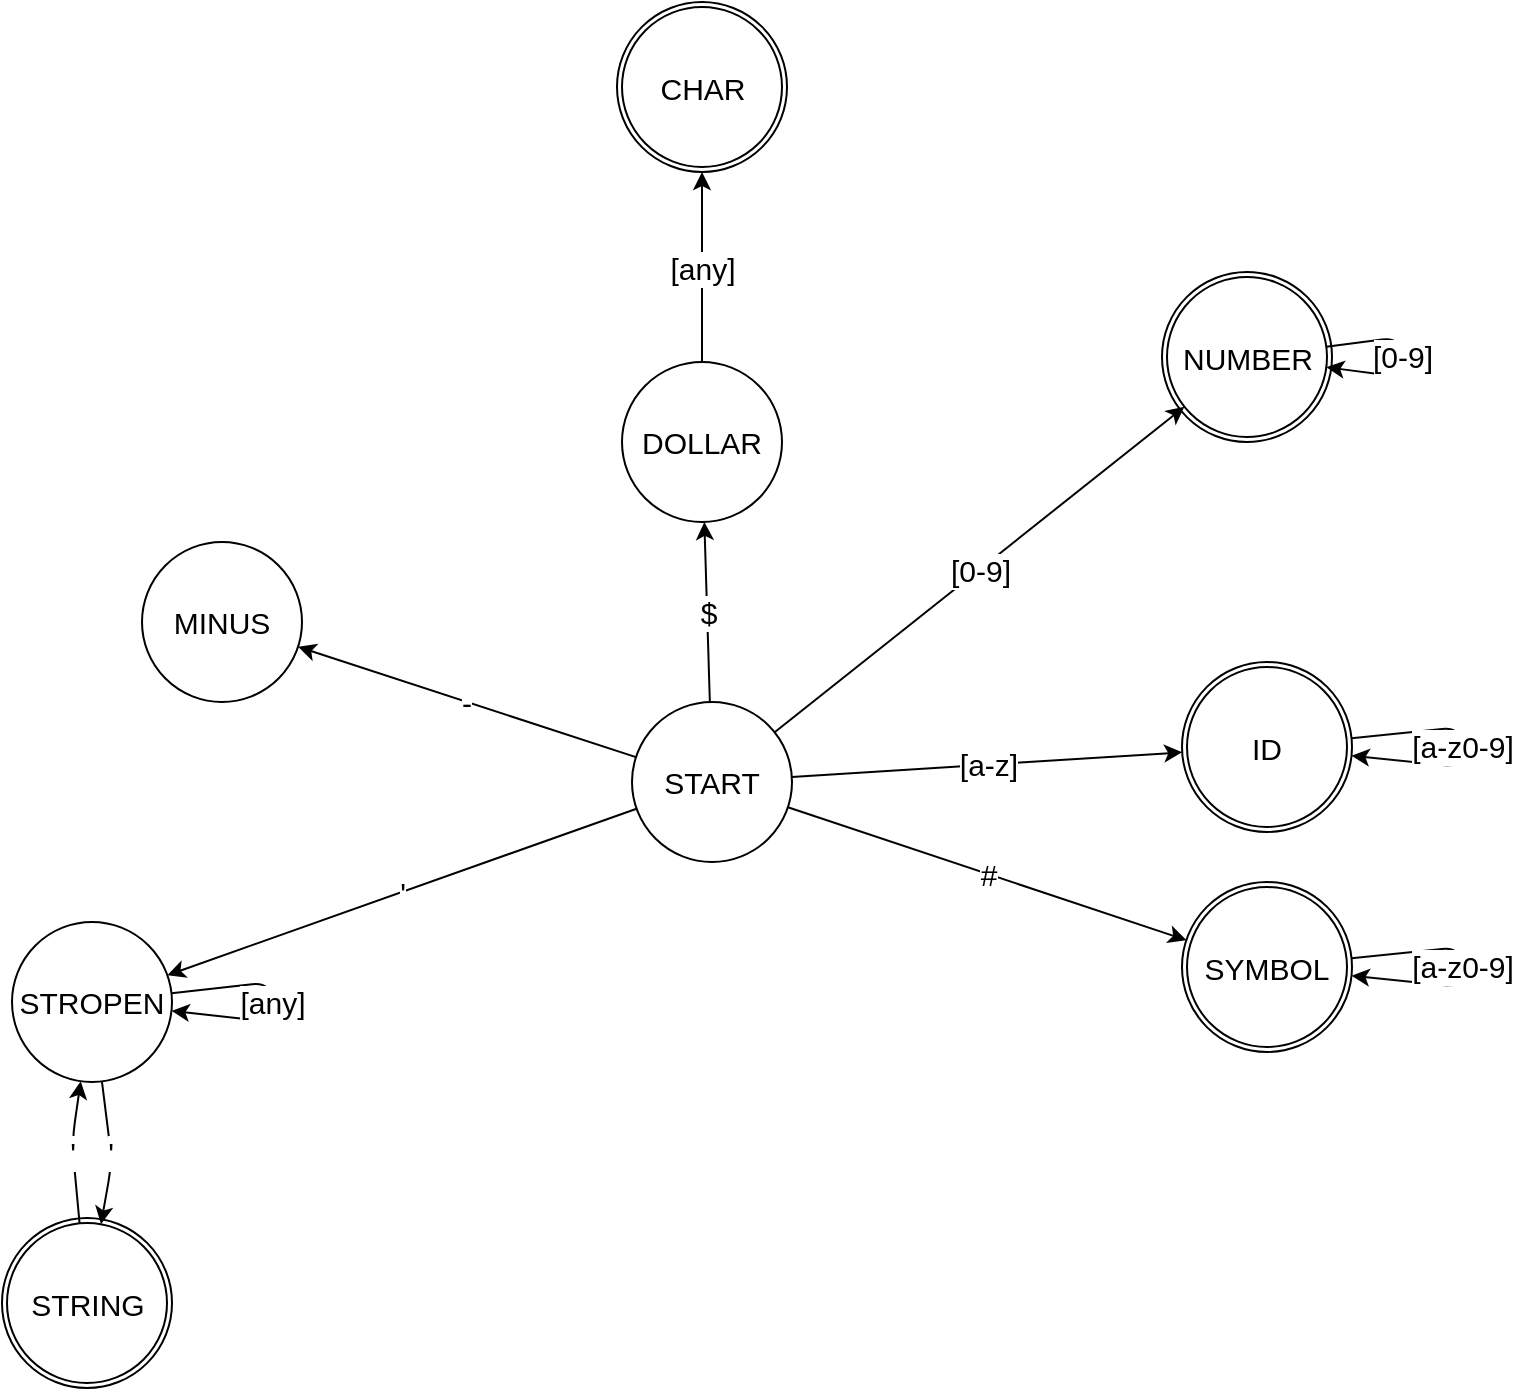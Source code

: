 <mxfile>
    <diagram id="55LnbDlsFnv04p-Imzg5" name="Page-1">
        <mxGraphModel dx="680" dy="920" grid="1" gridSize="10" guides="1" tooltips="1" connect="1" arrows="1" fold="1" page="1" pageScale="1" pageWidth="850" pageHeight="1100" math="0" shadow="0">
            <root>
                <mxCell id="0"/>
                <mxCell id="1" parent="0"/>
                <mxCell id="4" value="[a-z]" style="edgeStyle=none;html=1;fontSize=15;" parent="1" source="2" target="42" edge="1">
                    <mxGeometry relative="1" as="geometry">
                        <mxPoint x="198.847" y="380.678" as="targetPoint"/>
                    </mxGeometry>
                </mxCell>
                <mxCell id="9" value="$" style="edgeStyle=none;html=1;labelBorderColor=none;spacing=2;spacingTop=0;fontSize=15;" parent="1" source="2" target="8" edge="1">
                    <mxGeometry relative="1" as="geometry"/>
                </mxCell>
                <mxCell id="52" value="-" style="edgeStyle=none;shape=connector;rounded=1;sketch=0;jumpStyle=none;html=1;shadow=0;labelBackgroundColor=default;labelBorderColor=none;fontFamily=Helvetica;fontSize=15;fontColor=default;endArrow=classic;startSize=6;sourcePerimeterSpacing=0;strokeColor=default;jumpSize=12;" parent="1" source="2" target="51" edge="1">
                    <mxGeometry relative="1" as="geometry"/>
                </mxCell>
                <mxCell id="71" value="[0-9]" style="edgeStyle=none;shape=connector;rounded=1;sketch=0;jumpStyle=none;html=1;shadow=0;labelBackgroundColor=default;labelBorderColor=none;fontFamily=Helvetica;fontSize=15;fontColor=default;endArrow=classic;startSize=6;sourcePerimeterSpacing=0;strokeColor=default;" parent="1" source="2" target="67" edge="1">
                    <mxGeometry relative="1" as="geometry"/>
                </mxCell>
                <mxCell id="74" value="'" style="edgeStyle=none;shape=connector;rounded=1;sketch=0;jumpStyle=none;jumpSize=12;html=1;shadow=0;labelBackgroundColor=default;labelBorderColor=none;fontFamily=Helvetica;fontSize=15;fontColor=default;endArrow=classic;startSize=6;sourcePerimeterSpacing=0;strokeColor=default;" parent="1" source="2" target="73" edge="1">
                    <mxGeometry relative="1" as="geometry"/>
                </mxCell>
                <mxCell id="89" value="#" style="edgeStyle=none;html=1;fontSize=15;" edge="1" parent="1" source="2" target="87">
                    <mxGeometry relative="1" as="geometry"/>
                </mxCell>
                <mxCell id="2" value="START" style="ellipse;whiteSpace=wrap;html=1;aspect=fixed;fontSize=15;" parent="1" vertex="1">
                    <mxGeometry x="385" y="390" width="80" height="80" as="geometry"/>
                </mxCell>
                <mxCell id="38" value="[any]" style="edgeStyle=none;shape=connector;rounded=1;html=1;labelBackgroundColor=default;fontFamily=Helvetica;fontSize=15;fontColor=default;endArrow=classic;strokeColor=default;" parent="1" source="8" target="37" edge="1">
                    <mxGeometry relative="1" as="geometry"/>
                </mxCell>
                <mxCell id="8" value="&lt;font style=&quot;font-size: 15px&quot;&gt;DOLLAR&lt;/font&gt;" style="ellipse;whiteSpace=wrap;html=1;aspect=fixed;" parent="1" vertex="1">
                    <mxGeometry x="380" y="220" width="80" height="80" as="geometry"/>
                </mxCell>
                <mxCell id="35" value="" style="group;fontFamily=Helvetica;fontSize=15;fontColor=default;strokeColor=none;fillColor=default;html=1;" parent="1" vertex="1" connectable="0">
                    <mxGeometry x="377.5" y="40" width="85" height="85" as="geometry"/>
                </mxCell>
                <mxCell id="36" value="" style="ellipse;whiteSpace=wrap;html=1;aspect=fixed;fillColor=default;gradientColor=none;fontFamily=Helvetica;fontSize=15;fontColor=default;strokeColor=default;" parent="35" vertex="1">
                    <mxGeometry x="2.5" y="2.5" width="80" height="80" as="geometry"/>
                </mxCell>
                <mxCell id="37" value="CHAR" style="ellipse;whiteSpace=wrap;html=1;aspect=fixed;fillColor=none;gradientColor=none;fontFamily=Helvetica;fontSize=15;fontColor=default;strokeColor=default;" parent="35" vertex="1">
                    <mxGeometry width="85" height="85" as="geometry"/>
                </mxCell>
                <mxCell id="40" value="" style="group;fontFamily=Helvetica;fontSize=15;fontColor=default;strokeColor=none;fillColor=none;html=1;imageAspect=1;absoluteArcSize=0;autosize=0;" parent="1" vertex="1" connectable="0">
                    <mxGeometry x="660" y="370" width="85" height="85" as="geometry"/>
                </mxCell>
                <mxCell id="41" value="" style="ellipse;whiteSpace=wrap;html=1;aspect=fixed;fillColor=default;gradientColor=none;fontFamily=Helvetica;fontSize=15;fontColor=default;strokeColor=default;" parent="40" vertex="1">
                    <mxGeometry x="2.5" y="2.5" width="80" height="80" as="geometry"/>
                </mxCell>
                <mxCell id="42" value="ID" style="ellipse;whiteSpace=wrap;html=1;aspect=fixed;fillColor=none;gradientColor=none;fontFamily=Helvetica;fontSize=15;fontColor=default;strokeColor=default;" parent="40" vertex="1">
                    <mxGeometry width="85" height="85" as="geometry"/>
                </mxCell>
                <mxCell id="43" value="[a-z0-9]" style="edgeStyle=none;shape=connector;html=1;labelBackgroundColor=default;labelBorderColor=none;fontFamily=Helvetica;fontSize=15;fontColor=default;endArrow=classic;strokeColor=default;orthogonalLoop=0;backgroundOutline=0;arcSize=20;fillOpacity=100;strokeOpacity=98;rounded=1;startSize=6;sourcePerimeterSpacing=0;jumpStyle=none;shadow=0;sketch=0;" parent="40" source="42" target="42" edge="1">
                    <mxGeometry relative="1" as="geometry">
                        <Array as="points">
                            <mxPoint x="140" y="43"/>
                        </Array>
                    </mxGeometry>
                </mxCell>
                <mxCell id="51" value="MINUS" style="ellipse;whiteSpace=wrap;html=1;aspect=fixed;fillColor=default;gradientColor=none;pointerEvents=0;fontFamily=Helvetica;fontSize=15;fontColor=default;" parent="1" vertex="1">
                    <mxGeometry x="140" y="310" width="80" height="80" as="geometry"/>
                </mxCell>
                <mxCell id="66" value="" style="group;pointerEvents=0;fontFamily=Helvetica;fontSize=15;fontColor=default;fillColor=none;gradientColor=none;html=1;" parent="1" vertex="1" connectable="0">
                    <mxGeometry x="650" y="175" width="85" height="85" as="geometry"/>
                </mxCell>
                <mxCell id="67" value="NUMBER" style="ellipse;whiteSpace=wrap;html=1;aspect=fixed;fillColor=default;gradientColor=none;pointerEvents=0;fontFamily=Helvetica;fontSize=15;fontColor=default;" parent="66" vertex="1">
                    <mxGeometry x="2.5" y="2.5" width="80" height="80" as="geometry"/>
                </mxCell>
                <mxCell id="68" value="" style="ellipse;whiteSpace=wrap;html=1;aspect=fixed;fillColor=none;gradientColor=none;pointerEvents=0;fontFamily=Helvetica;fontSize=15;fontColor=default;" parent="66" vertex="1">
                    <mxGeometry width="85" height="85" as="geometry"/>
                </mxCell>
                <mxCell id="70" value="[0-9]" style="edgeStyle=none;shape=connector;rounded=1;sketch=0;jumpStyle=none;html=1;shadow=0;labelBackgroundColor=default;labelBorderColor=none;fontFamily=Helvetica;fontSize=15;fontColor=default;endArrow=classic;startSize=6;sourcePerimeterSpacing=0;strokeColor=default;" parent="66" source="67" target="67" edge="1">
                    <mxGeometry relative="1" as="geometry">
                        <Array as="points">
                            <mxPoint x="120" y="43"/>
                        </Array>
                    </mxGeometry>
                </mxCell>
                <mxCell id="79" value="'" style="edgeStyle=none;shape=connector;rounded=1;sketch=0;jumpStyle=none;jumpSize=12;html=1;shadow=0;labelBackgroundColor=default;labelBorderColor=none;fontFamily=Helvetica;fontSize=15;fontColor=default;endArrow=classic;startSize=6;sourcePerimeterSpacing=0;strokeColor=default;" parent="1" source="73" target="77" edge="1">
                    <mxGeometry relative="1" as="geometry">
                        <Array as="points">
                            <mxPoint x="125" y="620"/>
                        </Array>
                    </mxGeometry>
                </mxCell>
                <mxCell id="73" value="STROPEN" style="ellipse;whiteSpace=wrap;html=1;aspect=fixed;fillColor=default;gradientColor=none;pointerEvents=0;fontFamily=Helvetica;fontSize=15;fontColor=default;" parent="1" vertex="1">
                    <mxGeometry x="75" y="500.0" width="80" height="80" as="geometry"/>
                </mxCell>
                <mxCell id="75" value="[any]" style="edgeStyle=none;shape=connector;rounded=1;sketch=0;jumpStyle=none;jumpSize=12;html=1;shadow=0;labelBackgroundColor=default;labelBorderColor=none;fontFamily=Helvetica;fontSize=15;fontColor=default;endArrow=classic;startSize=6;sourcePerimeterSpacing=0;strokeColor=default;" parent="1" source="73" target="73" edge="1">
                    <mxGeometry relative="1" as="geometry">
                        <Array as="points">
                            <mxPoint x="205" y="540"/>
                        </Array>
                    </mxGeometry>
                </mxCell>
                <mxCell id="76" value="" style="group;pointerEvents=0;fontFamily=Helvetica;fontSize=15;fontColor=default;fillColor=none;gradientColor=none;html=1;" parent="1" vertex="1" connectable="0">
                    <mxGeometry x="70" y="648" width="85" height="85" as="geometry"/>
                </mxCell>
                <mxCell id="77" value="STRING" style="ellipse;whiteSpace=wrap;html=1;aspect=fixed;fillColor=default;gradientColor=none;pointerEvents=0;fontFamily=Helvetica;fontSize=15;fontColor=default;" parent="76" vertex="1">
                    <mxGeometry x="2.5" y="2.5" width="80" height="80" as="geometry"/>
                </mxCell>
                <mxCell id="78" value="" style="ellipse;whiteSpace=wrap;html=1;aspect=fixed;fillColor=none;gradientColor=none;pointerEvents=0;fontFamily=Helvetica;fontSize=15;fontColor=default;" parent="76" vertex="1">
                    <mxGeometry width="85" height="85" as="geometry"/>
                </mxCell>
                <mxCell id="80" value="'" style="edgeStyle=none;shape=connector;rounded=1;sketch=0;jumpStyle=none;jumpSize=12;html=1;shadow=0;labelBackgroundColor=default;labelBorderColor=none;fontFamily=Helvetica;fontSize=15;fontColor=default;endArrow=classic;startSize=6;sourcePerimeterSpacing=0;strokeColor=default;" parent="1" source="77" target="73" edge="1">
                    <mxGeometry relative="1" as="geometry">
                        <Array as="points">
                            <mxPoint x="105" y="610"/>
                        </Array>
                    </mxGeometry>
                </mxCell>
                <mxCell id="85" value="" style="group;fontFamily=Helvetica;fontSize=15;fontColor=default;strokeColor=none;fillColor=none;html=1;imageAspect=1;absoluteArcSize=0;autosize=0;" vertex="1" connectable="0" parent="1">
                    <mxGeometry x="660" y="480" width="85" height="85" as="geometry"/>
                </mxCell>
                <mxCell id="86" value="" style="ellipse;whiteSpace=wrap;html=1;aspect=fixed;fillColor=default;gradientColor=none;fontFamily=Helvetica;fontSize=15;fontColor=default;strokeColor=default;" vertex="1" parent="85">
                    <mxGeometry x="2.5" y="2.5" width="80" height="80" as="geometry"/>
                </mxCell>
                <mxCell id="87" value="SYMBOL" style="ellipse;whiteSpace=wrap;html=1;aspect=fixed;fillColor=none;gradientColor=none;fontFamily=Helvetica;fontSize=15;fontColor=default;strokeColor=default;" vertex="1" parent="85">
                    <mxGeometry width="85" height="85" as="geometry"/>
                </mxCell>
                <mxCell id="88" value="[a-z0-9]" style="edgeStyle=none;shape=connector;html=1;labelBackgroundColor=default;labelBorderColor=none;fontFamily=Helvetica;fontSize=15;fontColor=default;endArrow=classic;strokeColor=default;orthogonalLoop=0;backgroundOutline=0;arcSize=20;fillOpacity=100;strokeOpacity=98;rounded=1;startSize=6;sourcePerimeterSpacing=0;jumpStyle=none;shadow=0;sketch=0;" edge="1" parent="85" source="87" target="87">
                    <mxGeometry relative="1" as="geometry">
                        <Array as="points">
                            <mxPoint x="140" y="43"/>
                        </Array>
                    </mxGeometry>
                </mxCell>
            </root>
        </mxGraphModel>
    </diagram>
</mxfile>